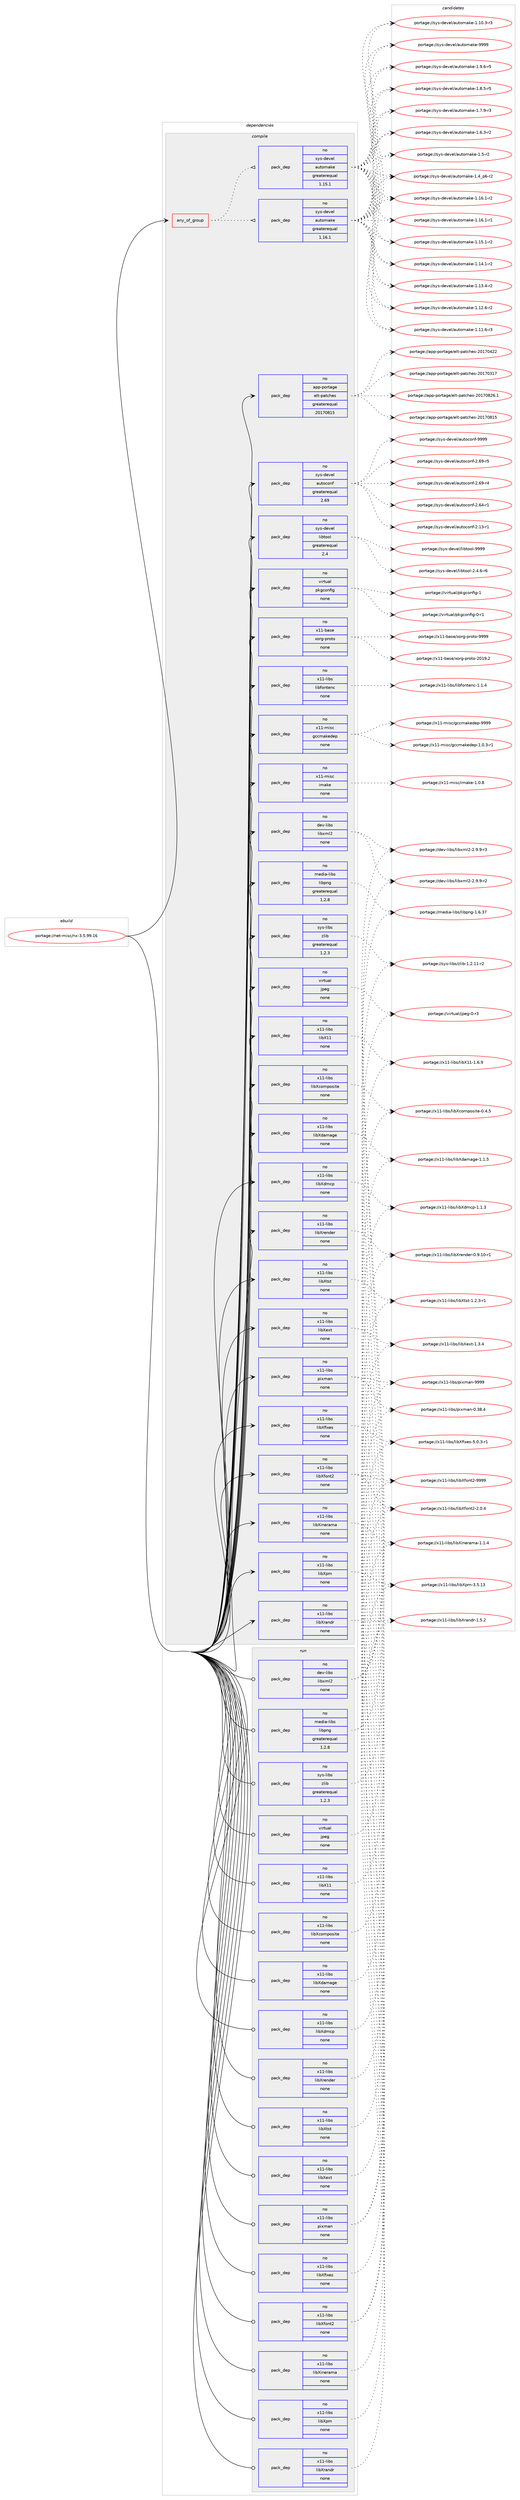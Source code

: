 digraph prolog {

# *************
# Graph options
# *************

newrank=true;
concentrate=true;
compound=true;
graph [rankdir=LR,fontname=Helvetica,fontsize=10,ranksep=1.5];#, ranksep=2.5, nodesep=0.2];
edge  [arrowhead=vee];
node  [fontname=Helvetica,fontsize=10];

# **********
# The ebuild
# **********

subgraph cluster_leftcol {
color=gray;
rank=same;
label=<<i>ebuild</i>>;
id [label="portage://net-misc/nx-3.5.99.16", color=red, width=4, href="../net-misc/nx-3.5.99.16.svg"];
}

# ****************
# The dependencies
# ****************

subgraph cluster_midcol {
color=gray;
label=<<i>dependencies</i>>;
subgraph cluster_compile {
fillcolor="#eeeeee";
style=filled;
label=<<i>compile</i>>;
subgraph any1080 {
dependency52883 [label=<<TABLE BORDER="0" CELLBORDER="1" CELLSPACING="0" CELLPADDING="4"><TR><TD CELLPADDING="10">any_of_group</TD></TR></TABLE>>, shape=none, color=red];subgraph pack41796 {
dependency52884 [label=<<TABLE BORDER="0" CELLBORDER="1" CELLSPACING="0" CELLPADDING="4" WIDTH="220"><TR><TD ROWSPAN="6" CELLPADDING="30">pack_dep</TD></TR><TR><TD WIDTH="110">no</TD></TR><TR><TD>sys-devel</TD></TR><TR><TD>automake</TD></TR><TR><TD>greaterequal</TD></TR><TR><TD>1.16.1</TD></TR></TABLE>>, shape=none, color=blue];
}
dependency52883:e -> dependency52884:w [weight=20,style="dotted",arrowhead="oinv"];
subgraph pack41797 {
dependency52885 [label=<<TABLE BORDER="0" CELLBORDER="1" CELLSPACING="0" CELLPADDING="4" WIDTH="220"><TR><TD ROWSPAN="6" CELLPADDING="30">pack_dep</TD></TR><TR><TD WIDTH="110">no</TD></TR><TR><TD>sys-devel</TD></TR><TR><TD>automake</TD></TR><TR><TD>greaterequal</TD></TR><TR><TD>1.15.1</TD></TR></TABLE>>, shape=none, color=blue];
}
dependency52883:e -> dependency52885:w [weight=20,style="dotted",arrowhead="oinv"];
}
id:e -> dependency52883:w [weight=20,style="solid",arrowhead="vee"];
subgraph pack41798 {
dependency52886 [label=<<TABLE BORDER="0" CELLBORDER="1" CELLSPACING="0" CELLPADDING="4" WIDTH="220"><TR><TD ROWSPAN="6" CELLPADDING="30">pack_dep</TD></TR><TR><TD WIDTH="110">no</TD></TR><TR><TD>app-portage</TD></TR><TR><TD>elt-patches</TD></TR><TR><TD>greaterequal</TD></TR><TR><TD>20170815</TD></TR></TABLE>>, shape=none, color=blue];
}
id:e -> dependency52886:w [weight=20,style="solid",arrowhead="vee"];
subgraph pack41799 {
dependency52887 [label=<<TABLE BORDER="0" CELLBORDER="1" CELLSPACING="0" CELLPADDING="4" WIDTH="220"><TR><TD ROWSPAN="6" CELLPADDING="30">pack_dep</TD></TR><TR><TD WIDTH="110">no</TD></TR><TR><TD>dev-libs</TD></TR><TR><TD>libxml2</TD></TR><TR><TD>none</TD></TR><TR><TD></TD></TR></TABLE>>, shape=none, color=blue];
}
id:e -> dependency52887:w [weight=20,style="solid",arrowhead="vee"];
subgraph pack41800 {
dependency52888 [label=<<TABLE BORDER="0" CELLBORDER="1" CELLSPACING="0" CELLPADDING="4" WIDTH="220"><TR><TD ROWSPAN="6" CELLPADDING="30">pack_dep</TD></TR><TR><TD WIDTH="110">no</TD></TR><TR><TD>media-libs</TD></TR><TR><TD>libpng</TD></TR><TR><TD>greaterequal</TD></TR><TR><TD>1.2.8</TD></TR></TABLE>>, shape=none, color=blue];
}
id:e -> dependency52888:w [weight=20,style="solid",arrowhead="vee"];
subgraph pack41801 {
dependency52889 [label=<<TABLE BORDER="0" CELLBORDER="1" CELLSPACING="0" CELLPADDING="4" WIDTH="220"><TR><TD ROWSPAN="6" CELLPADDING="30">pack_dep</TD></TR><TR><TD WIDTH="110">no</TD></TR><TR><TD>sys-devel</TD></TR><TR><TD>autoconf</TD></TR><TR><TD>greaterequal</TD></TR><TR><TD>2.69</TD></TR></TABLE>>, shape=none, color=blue];
}
id:e -> dependency52889:w [weight=20,style="solid",arrowhead="vee"];
subgraph pack41802 {
dependency52890 [label=<<TABLE BORDER="0" CELLBORDER="1" CELLSPACING="0" CELLPADDING="4" WIDTH="220"><TR><TD ROWSPAN="6" CELLPADDING="30">pack_dep</TD></TR><TR><TD WIDTH="110">no</TD></TR><TR><TD>sys-devel</TD></TR><TR><TD>libtool</TD></TR><TR><TD>greaterequal</TD></TR><TR><TD>2.4</TD></TR></TABLE>>, shape=none, color=blue];
}
id:e -> dependency52890:w [weight=20,style="solid",arrowhead="vee"];
subgraph pack41803 {
dependency52891 [label=<<TABLE BORDER="0" CELLBORDER="1" CELLSPACING="0" CELLPADDING="4" WIDTH="220"><TR><TD ROWSPAN="6" CELLPADDING="30">pack_dep</TD></TR><TR><TD WIDTH="110">no</TD></TR><TR><TD>sys-libs</TD></TR><TR><TD>zlib</TD></TR><TR><TD>greaterequal</TD></TR><TR><TD>1.2.3</TD></TR></TABLE>>, shape=none, color=blue];
}
id:e -> dependency52891:w [weight=20,style="solid",arrowhead="vee"];
subgraph pack41804 {
dependency52892 [label=<<TABLE BORDER="0" CELLBORDER="1" CELLSPACING="0" CELLPADDING="4" WIDTH="220"><TR><TD ROWSPAN="6" CELLPADDING="30">pack_dep</TD></TR><TR><TD WIDTH="110">no</TD></TR><TR><TD>virtual</TD></TR><TR><TD>jpeg</TD></TR><TR><TD>none</TD></TR><TR><TD></TD></TR></TABLE>>, shape=none, color=blue];
}
id:e -> dependency52892:w [weight=20,style="solid",arrowhead="vee"];
subgraph pack41805 {
dependency52893 [label=<<TABLE BORDER="0" CELLBORDER="1" CELLSPACING="0" CELLPADDING="4" WIDTH="220"><TR><TD ROWSPAN="6" CELLPADDING="30">pack_dep</TD></TR><TR><TD WIDTH="110">no</TD></TR><TR><TD>virtual</TD></TR><TR><TD>pkgconfig</TD></TR><TR><TD>none</TD></TR><TR><TD></TD></TR></TABLE>>, shape=none, color=blue];
}
id:e -> dependency52893:w [weight=20,style="solid",arrowhead="vee"];
subgraph pack41806 {
dependency52894 [label=<<TABLE BORDER="0" CELLBORDER="1" CELLSPACING="0" CELLPADDING="4" WIDTH="220"><TR><TD ROWSPAN="6" CELLPADDING="30">pack_dep</TD></TR><TR><TD WIDTH="110">no</TD></TR><TR><TD>x11-base</TD></TR><TR><TD>xorg-proto</TD></TR><TR><TD>none</TD></TR><TR><TD></TD></TR></TABLE>>, shape=none, color=blue];
}
id:e -> dependency52894:w [weight=20,style="solid",arrowhead="vee"];
subgraph pack41807 {
dependency52895 [label=<<TABLE BORDER="0" CELLBORDER="1" CELLSPACING="0" CELLPADDING="4" WIDTH="220"><TR><TD ROWSPAN="6" CELLPADDING="30">pack_dep</TD></TR><TR><TD WIDTH="110">no</TD></TR><TR><TD>x11-libs</TD></TR><TR><TD>libX11</TD></TR><TR><TD>none</TD></TR><TR><TD></TD></TR></TABLE>>, shape=none, color=blue];
}
id:e -> dependency52895:w [weight=20,style="solid",arrowhead="vee"];
subgraph pack41808 {
dependency52896 [label=<<TABLE BORDER="0" CELLBORDER="1" CELLSPACING="0" CELLPADDING="4" WIDTH="220"><TR><TD ROWSPAN="6" CELLPADDING="30">pack_dep</TD></TR><TR><TD WIDTH="110">no</TD></TR><TR><TD>x11-libs</TD></TR><TR><TD>libXcomposite</TD></TR><TR><TD>none</TD></TR><TR><TD></TD></TR></TABLE>>, shape=none, color=blue];
}
id:e -> dependency52896:w [weight=20,style="solid",arrowhead="vee"];
subgraph pack41809 {
dependency52897 [label=<<TABLE BORDER="0" CELLBORDER="1" CELLSPACING="0" CELLPADDING="4" WIDTH="220"><TR><TD ROWSPAN="6" CELLPADDING="30">pack_dep</TD></TR><TR><TD WIDTH="110">no</TD></TR><TR><TD>x11-libs</TD></TR><TR><TD>libXdamage</TD></TR><TR><TD>none</TD></TR><TR><TD></TD></TR></TABLE>>, shape=none, color=blue];
}
id:e -> dependency52897:w [weight=20,style="solid",arrowhead="vee"];
subgraph pack41810 {
dependency52898 [label=<<TABLE BORDER="0" CELLBORDER="1" CELLSPACING="0" CELLPADDING="4" WIDTH="220"><TR><TD ROWSPAN="6" CELLPADDING="30">pack_dep</TD></TR><TR><TD WIDTH="110">no</TD></TR><TR><TD>x11-libs</TD></TR><TR><TD>libXdmcp</TD></TR><TR><TD>none</TD></TR><TR><TD></TD></TR></TABLE>>, shape=none, color=blue];
}
id:e -> dependency52898:w [weight=20,style="solid",arrowhead="vee"];
subgraph pack41811 {
dependency52899 [label=<<TABLE BORDER="0" CELLBORDER="1" CELLSPACING="0" CELLPADDING="4" WIDTH="220"><TR><TD ROWSPAN="6" CELLPADDING="30">pack_dep</TD></TR><TR><TD WIDTH="110">no</TD></TR><TR><TD>x11-libs</TD></TR><TR><TD>libXext</TD></TR><TR><TD>none</TD></TR><TR><TD></TD></TR></TABLE>>, shape=none, color=blue];
}
id:e -> dependency52899:w [weight=20,style="solid",arrowhead="vee"];
subgraph pack41812 {
dependency52900 [label=<<TABLE BORDER="0" CELLBORDER="1" CELLSPACING="0" CELLPADDING="4" WIDTH="220"><TR><TD ROWSPAN="6" CELLPADDING="30">pack_dep</TD></TR><TR><TD WIDTH="110">no</TD></TR><TR><TD>x11-libs</TD></TR><TR><TD>libXfixes</TD></TR><TR><TD>none</TD></TR><TR><TD></TD></TR></TABLE>>, shape=none, color=blue];
}
id:e -> dependency52900:w [weight=20,style="solid",arrowhead="vee"];
subgraph pack41813 {
dependency52901 [label=<<TABLE BORDER="0" CELLBORDER="1" CELLSPACING="0" CELLPADDING="4" WIDTH="220"><TR><TD ROWSPAN="6" CELLPADDING="30">pack_dep</TD></TR><TR><TD WIDTH="110">no</TD></TR><TR><TD>x11-libs</TD></TR><TR><TD>libXfont2</TD></TR><TR><TD>none</TD></TR><TR><TD></TD></TR></TABLE>>, shape=none, color=blue];
}
id:e -> dependency52901:w [weight=20,style="solid",arrowhead="vee"];
subgraph pack41814 {
dependency52902 [label=<<TABLE BORDER="0" CELLBORDER="1" CELLSPACING="0" CELLPADDING="4" WIDTH="220"><TR><TD ROWSPAN="6" CELLPADDING="30">pack_dep</TD></TR><TR><TD WIDTH="110">no</TD></TR><TR><TD>x11-libs</TD></TR><TR><TD>libXinerama</TD></TR><TR><TD>none</TD></TR><TR><TD></TD></TR></TABLE>>, shape=none, color=blue];
}
id:e -> dependency52902:w [weight=20,style="solid",arrowhead="vee"];
subgraph pack41815 {
dependency52903 [label=<<TABLE BORDER="0" CELLBORDER="1" CELLSPACING="0" CELLPADDING="4" WIDTH="220"><TR><TD ROWSPAN="6" CELLPADDING="30">pack_dep</TD></TR><TR><TD WIDTH="110">no</TD></TR><TR><TD>x11-libs</TD></TR><TR><TD>libXpm</TD></TR><TR><TD>none</TD></TR><TR><TD></TD></TR></TABLE>>, shape=none, color=blue];
}
id:e -> dependency52903:w [weight=20,style="solid",arrowhead="vee"];
subgraph pack41816 {
dependency52904 [label=<<TABLE BORDER="0" CELLBORDER="1" CELLSPACING="0" CELLPADDING="4" WIDTH="220"><TR><TD ROWSPAN="6" CELLPADDING="30">pack_dep</TD></TR><TR><TD WIDTH="110">no</TD></TR><TR><TD>x11-libs</TD></TR><TR><TD>libXrandr</TD></TR><TR><TD>none</TD></TR><TR><TD></TD></TR></TABLE>>, shape=none, color=blue];
}
id:e -> dependency52904:w [weight=20,style="solid",arrowhead="vee"];
subgraph pack41817 {
dependency52905 [label=<<TABLE BORDER="0" CELLBORDER="1" CELLSPACING="0" CELLPADDING="4" WIDTH="220"><TR><TD ROWSPAN="6" CELLPADDING="30">pack_dep</TD></TR><TR><TD WIDTH="110">no</TD></TR><TR><TD>x11-libs</TD></TR><TR><TD>libXrender</TD></TR><TR><TD>none</TD></TR><TR><TD></TD></TR></TABLE>>, shape=none, color=blue];
}
id:e -> dependency52905:w [weight=20,style="solid",arrowhead="vee"];
subgraph pack41818 {
dependency52906 [label=<<TABLE BORDER="0" CELLBORDER="1" CELLSPACING="0" CELLPADDING="4" WIDTH="220"><TR><TD ROWSPAN="6" CELLPADDING="30">pack_dep</TD></TR><TR><TD WIDTH="110">no</TD></TR><TR><TD>x11-libs</TD></TR><TR><TD>libXtst</TD></TR><TR><TD>none</TD></TR><TR><TD></TD></TR></TABLE>>, shape=none, color=blue];
}
id:e -> dependency52906:w [weight=20,style="solid",arrowhead="vee"];
subgraph pack41819 {
dependency52907 [label=<<TABLE BORDER="0" CELLBORDER="1" CELLSPACING="0" CELLPADDING="4" WIDTH="220"><TR><TD ROWSPAN="6" CELLPADDING="30">pack_dep</TD></TR><TR><TD WIDTH="110">no</TD></TR><TR><TD>x11-libs</TD></TR><TR><TD>libfontenc</TD></TR><TR><TD>none</TD></TR><TR><TD></TD></TR></TABLE>>, shape=none, color=blue];
}
id:e -> dependency52907:w [weight=20,style="solid",arrowhead="vee"];
subgraph pack41820 {
dependency52908 [label=<<TABLE BORDER="0" CELLBORDER="1" CELLSPACING="0" CELLPADDING="4" WIDTH="220"><TR><TD ROWSPAN="6" CELLPADDING="30">pack_dep</TD></TR><TR><TD WIDTH="110">no</TD></TR><TR><TD>x11-libs</TD></TR><TR><TD>pixman</TD></TR><TR><TD>none</TD></TR><TR><TD></TD></TR></TABLE>>, shape=none, color=blue];
}
id:e -> dependency52908:w [weight=20,style="solid",arrowhead="vee"];
subgraph pack41821 {
dependency52909 [label=<<TABLE BORDER="0" CELLBORDER="1" CELLSPACING="0" CELLPADDING="4" WIDTH="220"><TR><TD ROWSPAN="6" CELLPADDING="30">pack_dep</TD></TR><TR><TD WIDTH="110">no</TD></TR><TR><TD>x11-misc</TD></TR><TR><TD>gccmakedep</TD></TR><TR><TD>none</TD></TR><TR><TD></TD></TR></TABLE>>, shape=none, color=blue];
}
id:e -> dependency52909:w [weight=20,style="solid",arrowhead="vee"];
subgraph pack41822 {
dependency52910 [label=<<TABLE BORDER="0" CELLBORDER="1" CELLSPACING="0" CELLPADDING="4" WIDTH="220"><TR><TD ROWSPAN="6" CELLPADDING="30">pack_dep</TD></TR><TR><TD WIDTH="110">no</TD></TR><TR><TD>x11-misc</TD></TR><TR><TD>imake</TD></TR><TR><TD>none</TD></TR><TR><TD></TD></TR></TABLE>>, shape=none, color=blue];
}
id:e -> dependency52910:w [weight=20,style="solid",arrowhead="vee"];
}
subgraph cluster_compileandrun {
fillcolor="#eeeeee";
style=filled;
label=<<i>compile and run</i>>;
}
subgraph cluster_run {
fillcolor="#eeeeee";
style=filled;
label=<<i>run</i>>;
subgraph pack41823 {
dependency52911 [label=<<TABLE BORDER="0" CELLBORDER="1" CELLSPACING="0" CELLPADDING="4" WIDTH="220"><TR><TD ROWSPAN="6" CELLPADDING="30">pack_dep</TD></TR><TR><TD WIDTH="110">no</TD></TR><TR><TD>dev-libs</TD></TR><TR><TD>libxml2</TD></TR><TR><TD>none</TD></TR><TR><TD></TD></TR></TABLE>>, shape=none, color=blue];
}
id:e -> dependency52911:w [weight=20,style="solid",arrowhead="odot"];
subgraph pack41824 {
dependency52912 [label=<<TABLE BORDER="0" CELLBORDER="1" CELLSPACING="0" CELLPADDING="4" WIDTH="220"><TR><TD ROWSPAN="6" CELLPADDING="30">pack_dep</TD></TR><TR><TD WIDTH="110">no</TD></TR><TR><TD>media-libs</TD></TR><TR><TD>libpng</TD></TR><TR><TD>greaterequal</TD></TR><TR><TD>1.2.8</TD></TR></TABLE>>, shape=none, color=blue];
}
id:e -> dependency52912:w [weight=20,style="solid",arrowhead="odot"];
subgraph pack41825 {
dependency52913 [label=<<TABLE BORDER="0" CELLBORDER="1" CELLSPACING="0" CELLPADDING="4" WIDTH="220"><TR><TD ROWSPAN="6" CELLPADDING="30">pack_dep</TD></TR><TR><TD WIDTH="110">no</TD></TR><TR><TD>sys-libs</TD></TR><TR><TD>zlib</TD></TR><TR><TD>greaterequal</TD></TR><TR><TD>1.2.3</TD></TR></TABLE>>, shape=none, color=blue];
}
id:e -> dependency52913:w [weight=20,style="solid",arrowhead="odot"];
subgraph pack41826 {
dependency52914 [label=<<TABLE BORDER="0" CELLBORDER="1" CELLSPACING="0" CELLPADDING="4" WIDTH="220"><TR><TD ROWSPAN="6" CELLPADDING="30">pack_dep</TD></TR><TR><TD WIDTH="110">no</TD></TR><TR><TD>virtual</TD></TR><TR><TD>jpeg</TD></TR><TR><TD>none</TD></TR><TR><TD></TD></TR></TABLE>>, shape=none, color=blue];
}
id:e -> dependency52914:w [weight=20,style="solid",arrowhead="odot"];
subgraph pack41827 {
dependency52915 [label=<<TABLE BORDER="0" CELLBORDER="1" CELLSPACING="0" CELLPADDING="4" WIDTH="220"><TR><TD ROWSPAN="6" CELLPADDING="30">pack_dep</TD></TR><TR><TD WIDTH="110">no</TD></TR><TR><TD>x11-libs</TD></TR><TR><TD>libX11</TD></TR><TR><TD>none</TD></TR><TR><TD></TD></TR></TABLE>>, shape=none, color=blue];
}
id:e -> dependency52915:w [weight=20,style="solid",arrowhead="odot"];
subgraph pack41828 {
dependency52916 [label=<<TABLE BORDER="0" CELLBORDER="1" CELLSPACING="0" CELLPADDING="4" WIDTH="220"><TR><TD ROWSPAN="6" CELLPADDING="30">pack_dep</TD></TR><TR><TD WIDTH="110">no</TD></TR><TR><TD>x11-libs</TD></TR><TR><TD>libXcomposite</TD></TR><TR><TD>none</TD></TR><TR><TD></TD></TR></TABLE>>, shape=none, color=blue];
}
id:e -> dependency52916:w [weight=20,style="solid",arrowhead="odot"];
subgraph pack41829 {
dependency52917 [label=<<TABLE BORDER="0" CELLBORDER="1" CELLSPACING="0" CELLPADDING="4" WIDTH="220"><TR><TD ROWSPAN="6" CELLPADDING="30">pack_dep</TD></TR><TR><TD WIDTH="110">no</TD></TR><TR><TD>x11-libs</TD></TR><TR><TD>libXdamage</TD></TR><TR><TD>none</TD></TR><TR><TD></TD></TR></TABLE>>, shape=none, color=blue];
}
id:e -> dependency52917:w [weight=20,style="solid",arrowhead="odot"];
subgraph pack41830 {
dependency52918 [label=<<TABLE BORDER="0" CELLBORDER="1" CELLSPACING="0" CELLPADDING="4" WIDTH="220"><TR><TD ROWSPAN="6" CELLPADDING="30">pack_dep</TD></TR><TR><TD WIDTH="110">no</TD></TR><TR><TD>x11-libs</TD></TR><TR><TD>libXdmcp</TD></TR><TR><TD>none</TD></TR><TR><TD></TD></TR></TABLE>>, shape=none, color=blue];
}
id:e -> dependency52918:w [weight=20,style="solid",arrowhead="odot"];
subgraph pack41831 {
dependency52919 [label=<<TABLE BORDER="0" CELLBORDER="1" CELLSPACING="0" CELLPADDING="4" WIDTH="220"><TR><TD ROWSPAN="6" CELLPADDING="30">pack_dep</TD></TR><TR><TD WIDTH="110">no</TD></TR><TR><TD>x11-libs</TD></TR><TR><TD>libXext</TD></TR><TR><TD>none</TD></TR><TR><TD></TD></TR></TABLE>>, shape=none, color=blue];
}
id:e -> dependency52919:w [weight=20,style="solid",arrowhead="odot"];
subgraph pack41832 {
dependency52920 [label=<<TABLE BORDER="0" CELLBORDER="1" CELLSPACING="0" CELLPADDING="4" WIDTH="220"><TR><TD ROWSPAN="6" CELLPADDING="30">pack_dep</TD></TR><TR><TD WIDTH="110">no</TD></TR><TR><TD>x11-libs</TD></TR><TR><TD>libXfixes</TD></TR><TR><TD>none</TD></TR><TR><TD></TD></TR></TABLE>>, shape=none, color=blue];
}
id:e -> dependency52920:w [weight=20,style="solid",arrowhead="odot"];
subgraph pack41833 {
dependency52921 [label=<<TABLE BORDER="0" CELLBORDER="1" CELLSPACING="0" CELLPADDING="4" WIDTH="220"><TR><TD ROWSPAN="6" CELLPADDING="30">pack_dep</TD></TR><TR><TD WIDTH="110">no</TD></TR><TR><TD>x11-libs</TD></TR><TR><TD>libXfont2</TD></TR><TR><TD>none</TD></TR><TR><TD></TD></TR></TABLE>>, shape=none, color=blue];
}
id:e -> dependency52921:w [weight=20,style="solid",arrowhead="odot"];
subgraph pack41834 {
dependency52922 [label=<<TABLE BORDER="0" CELLBORDER="1" CELLSPACING="0" CELLPADDING="4" WIDTH="220"><TR><TD ROWSPAN="6" CELLPADDING="30">pack_dep</TD></TR><TR><TD WIDTH="110">no</TD></TR><TR><TD>x11-libs</TD></TR><TR><TD>libXinerama</TD></TR><TR><TD>none</TD></TR><TR><TD></TD></TR></TABLE>>, shape=none, color=blue];
}
id:e -> dependency52922:w [weight=20,style="solid",arrowhead="odot"];
subgraph pack41835 {
dependency52923 [label=<<TABLE BORDER="0" CELLBORDER="1" CELLSPACING="0" CELLPADDING="4" WIDTH="220"><TR><TD ROWSPAN="6" CELLPADDING="30">pack_dep</TD></TR><TR><TD WIDTH="110">no</TD></TR><TR><TD>x11-libs</TD></TR><TR><TD>libXpm</TD></TR><TR><TD>none</TD></TR><TR><TD></TD></TR></TABLE>>, shape=none, color=blue];
}
id:e -> dependency52923:w [weight=20,style="solid",arrowhead="odot"];
subgraph pack41836 {
dependency52924 [label=<<TABLE BORDER="0" CELLBORDER="1" CELLSPACING="0" CELLPADDING="4" WIDTH="220"><TR><TD ROWSPAN="6" CELLPADDING="30">pack_dep</TD></TR><TR><TD WIDTH="110">no</TD></TR><TR><TD>x11-libs</TD></TR><TR><TD>libXrandr</TD></TR><TR><TD>none</TD></TR><TR><TD></TD></TR></TABLE>>, shape=none, color=blue];
}
id:e -> dependency52924:w [weight=20,style="solid",arrowhead="odot"];
subgraph pack41837 {
dependency52925 [label=<<TABLE BORDER="0" CELLBORDER="1" CELLSPACING="0" CELLPADDING="4" WIDTH="220"><TR><TD ROWSPAN="6" CELLPADDING="30">pack_dep</TD></TR><TR><TD WIDTH="110">no</TD></TR><TR><TD>x11-libs</TD></TR><TR><TD>libXrender</TD></TR><TR><TD>none</TD></TR><TR><TD></TD></TR></TABLE>>, shape=none, color=blue];
}
id:e -> dependency52925:w [weight=20,style="solid",arrowhead="odot"];
subgraph pack41838 {
dependency52926 [label=<<TABLE BORDER="0" CELLBORDER="1" CELLSPACING="0" CELLPADDING="4" WIDTH="220"><TR><TD ROWSPAN="6" CELLPADDING="30">pack_dep</TD></TR><TR><TD WIDTH="110">no</TD></TR><TR><TD>x11-libs</TD></TR><TR><TD>libXtst</TD></TR><TR><TD>none</TD></TR><TR><TD></TD></TR></TABLE>>, shape=none, color=blue];
}
id:e -> dependency52926:w [weight=20,style="solid",arrowhead="odot"];
subgraph pack41839 {
dependency52927 [label=<<TABLE BORDER="0" CELLBORDER="1" CELLSPACING="0" CELLPADDING="4" WIDTH="220"><TR><TD ROWSPAN="6" CELLPADDING="30">pack_dep</TD></TR><TR><TD WIDTH="110">no</TD></TR><TR><TD>x11-libs</TD></TR><TR><TD>pixman</TD></TR><TR><TD>none</TD></TR><TR><TD></TD></TR></TABLE>>, shape=none, color=blue];
}
id:e -> dependency52927:w [weight=20,style="solid",arrowhead="odot"];
}
}

# **************
# The candidates
# **************

subgraph cluster_choices {
rank=same;
color=gray;
label=<<i>candidates</i>>;

subgraph choice41796 {
color=black;
nodesep=1;
choice115121115451001011181011084797117116111109971071014557575757 [label="portage://sys-devel/automake-9999", color=red, width=4,href="../sys-devel/automake-9999.svg"];
choice115121115451001011181011084797117116111109971071014549465746544511453 [label="portage://sys-devel/automake-1.9.6-r5", color=red, width=4,href="../sys-devel/automake-1.9.6-r5.svg"];
choice115121115451001011181011084797117116111109971071014549465646534511453 [label="portage://sys-devel/automake-1.8.5-r5", color=red, width=4,href="../sys-devel/automake-1.8.5-r5.svg"];
choice115121115451001011181011084797117116111109971071014549465546574511451 [label="portage://sys-devel/automake-1.7.9-r3", color=red, width=4,href="../sys-devel/automake-1.7.9-r3.svg"];
choice115121115451001011181011084797117116111109971071014549465446514511450 [label="portage://sys-devel/automake-1.6.3-r2", color=red, width=4,href="../sys-devel/automake-1.6.3-r2.svg"];
choice11512111545100101118101108479711711611110997107101454946534511450 [label="portage://sys-devel/automake-1.5-r2", color=red, width=4,href="../sys-devel/automake-1.5-r2.svg"];
choice115121115451001011181011084797117116111109971071014549465295112544511450 [label="portage://sys-devel/automake-1.4_p6-r2", color=red, width=4,href="../sys-devel/automake-1.4_p6-r2.svg"];
choice11512111545100101118101108479711711611110997107101454946495446494511450 [label="portage://sys-devel/automake-1.16.1-r2", color=red, width=4,href="../sys-devel/automake-1.16.1-r2.svg"];
choice11512111545100101118101108479711711611110997107101454946495446494511449 [label="portage://sys-devel/automake-1.16.1-r1", color=red, width=4,href="../sys-devel/automake-1.16.1-r1.svg"];
choice11512111545100101118101108479711711611110997107101454946495346494511450 [label="portage://sys-devel/automake-1.15.1-r2", color=red, width=4,href="../sys-devel/automake-1.15.1-r2.svg"];
choice11512111545100101118101108479711711611110997107101454946495246494511450 [label="portage://sys-devel/automake-1.14.1-r2", color=red, width=4,href="../sys-devel/automake-1.14.1-r2.svg"];
choice11512111545100101118101108479711711611110997107101454946495146524511450 [label="portage://sys-devel/automake-1.13.4-r2", color=red, width=4,href="../sys-devel/automake-1.13.4-r2.svg"];
choice11512111545100101118101108479711711611110997107101454946495046544511450 [label="portage://sys-devel/automake-1.12.6-r2", color=red, width=4,href="../sys-devel/automake-1.12.6-r2.svg"];
choice11512111545100101118101108479711711611110997107101454946494946544511451 [label="portage://sys-devel/automake-1.11.6-r3", color=red, width=4,href="../sys-devel/automake-1.11.6-r3.svg"];
choice11512111545100101118101108479711711611110997107101454946494846514511451 [label="portage://sys-devel/automake-1.10.3-r3", color=red, width=4,href="../sys-devel/automake-1.10.3-r3.svg"];
dependency52884:e -> choice115121115451001011181011084797117116111109971071014557575757:w [style=dotted,weight="100"];
dependency52884:e -> choice115121115451001011181011084797117116111109971071014549465746544511453:w [style=dotted,weight="100"];
dependency52884:e -> choice115121115451001011181011084797117116111109971071014549465646534511453:w [style=dotted,weight="100"];
dependency52884:e -> choice115121115451001011181011084797117116111109971071014549465546574511451:w [style=dotted,weight="100"];
dependency52884:e -> choice115121115451001011181011084797117116111109971071014549465446514511450:w [style=dotted,weight="100"];
dependency52884:e -> choice11512111545100101118101108479711711611110997107101454946534511450:w [style=dotted,weight="100"];
dependency52884:e -> choice115121115451001011181011084797117116111109971071014549465295112544511450:w [style=dotted,weight="100"];
dependency52884:e -> choice11512111545100101118101108479711711611110997107101454946495446494511450:w [style=dotted,weight="100"];
dependency52884:e -> choice11512111545100101118101108479711711611110997107101454946495446494511449:w [style=dotted,weight="100"];
dependency52884:e -> choice11512111545100101118101108479711711611110997107101454946495346494511450:w [style=dotted,weight="100"];
dependency52884:e -> choice11512111545100101118101108479711711611110997107101454946495246494511450:w [style=dotted,weight="100"];
dependency52884:e -> choice11512111545100101118101108479711711611110997107101454946495146524511450:w [style=dotted,weight="100"];
dependency52884:e -> choice11512111545100101118101108479711711611110997107101454946495046544511450:w [style=dotted,weight="100"];
dependency52884:e -> choice11512111545100101118101108479711711611110997107101454946494946544511451:w [style=dotted,weight="100"];
dependency52884:e -> choice11512111545100101118101108479711711611110997107101454946494846514511451:w [style=dotted,weight="100"];
}
subgraph choice41797 {
color=black;
nodesep=1;
choice115121115451001011181011084797117116111109971071014557575757 [label="portage://sys-devel/automake-9999", color=red, width=4,href="../sys-devel/automake-9999.svg"];
choice115121115451001011181011084797117116111109971071014549465746544511453 [label="portage://sys-devel/automake-1.9.6-r5", color=red, width=4,href="../sys-devel/automake-1.9.6-r5.svg"];
choice115121115451001011181011084797117116111109971071014549465646534511453 [label="portage://sys-devel/automake-1.8.5-r5", color=red, width=4,href="../sys-devel/automake-1.8.5-r5.svg"];
choice115121115451001011181011084797117116111109971071014549465546574511451 [label="portage://sys-devel/automake-1.7.9-r3", color=red, width=4,href="../sys-devel/automake-1.7.9-r3.svg"];
choice115121115451001011181011084797117116111109971071014549465446514511450 [label="portage://sys-devel/automake-1.6.3-r2", color=red, width=4,href="../sys-devel/automake-1.6.3-r2.svg"];
choice11512111545100101118101108479711711611110997107101454946534511450 [label="portage://sys-devel/automake-1.5-r2", color=red, width=4,href="../sys-devel/automake-1.5-r2.svg"];
choice115121115451001011181011084797117116111109971071014549465295112544511450 [label="portage://sys-devel/automake-1.4_p6-r2", color=red, width=4,href="../sys-devel/automake-1.4_p6-r2.svg"];
choice11512111545100101118101108479711711611110997107101454946495446494511450 [label="portage://sys-devel/automake-1.16.1-r2", color=red, width=4,href="../sys-devel/automake-1.16.1-r2.svg"];
choice11512111545100101118101108479711711611110997107101454946495446494511449 [label="portage://sys-devel/automake-1.16.1-r1", color=red, width=4,href="../sys-devel/automake-1.16.1-r1.svg"];
choice11512111545100101118101108479711711611110997107101454946495346494511450 [label="portage://sys-devel/automake-1.15.1-r2", color=red, width=4,href="../sys-devel/automake-1.15.1-r2.svg"];
choice11512111545100101118101108479711711611110997107101454946495246494511450 [label="portage://sys-devel/automake-1.14.1-r2", color=red, width=4,href="../sys-devel/automake-1.14.1-r2.svg"];
choice11512111545100101118101108479711711611110997107101454946495146524511450 [label="portage://sys-devel/automake-1.13.4-r2", color=red, width=4,href="../sys-devel/automake-1.13.4-r2.svg"];
choice11512111545100101118101108479711711611110997107101454946495046544511450 [label="portage://sys-devel/automake-1.12.6-r2", color=red, width=4,href="../sys-devel/automake-1.12.6-r2.svg"];
choice11512111545100101118101108479711711611110997107101454946494946544511451 [label="portage://sys-devel/automake-1.11.6-r3", color=red, width=4,href="../sys-devel/automake-1.11.6-r3.svg"];
choice11512111545100101118101108479711711611110997107101454946494846514511451 [label="portage://sys-devel/automake-1.10.3-r3", color=red, width=4,href="../sys-devel/automake-1.10.3-r3.svg"];
dependency52885:e -> choice115121115451001011181011084797117116111109971071014557575757:w [style=dotted,weight="100"];
dependency52885:e -> choice115121115451001011181011084797117116111109971071014549465746544511453:w [style=dotted,weight="100"];
dependency52885:e -> choice115121115451001011181011084797117116111109971071014549465646534511453:w [style=dotted,weight="100"];
dependency52885:e -> choice115121115451001011181011084797117116111109971071014549465546574511451:w [style=dotted,weight="100"];
dependency52885:e -> choice115121115451001011181011084797117116111109971071014549465446514511450:w [style=dotted,weight="100"];
dependency52885:e -> choice11512111545100101118101108479711711611110997107101454946534511450:w [style=dotted,weight="100"];
dependency52885:e -> choice115121115451001011181011084797117116111109971071014549465295112544511450:w [style=dotted,weight="100"];
dependency52885:e -> choice11512111545100101118101108479711711611110997107101454946495446494511450:w [style=dotted,weight="100"];
dependency52885:e -> choice11512111545100101118101108479711711611110997107101454946495446494511449:w [style=dotted,weight="100"];
dependency52885:e -> choice11512111545100101118101108479711711611110997107101454946495346494511450:w [style=dotted,weight="100"];
dependency52885:e -> choice11512111545100101118101108479711711611110997107101454946495246494511450:w [style=dotted,weight="100"];
dependency52885:e -> choice11512111545100101118101108479711711611110997107101454946495146524511450:w [style=dotted,weight="100"];
dependency52885:e -> choice11512111545100101118101108479711711611110997107101454946495046544511450:w [style=dotted,weight="100"];
dependency52885:e -> choice11512111545100101118101108479711711611110997107101454946494946544511451:w [style=dotted,weight="100"];
dependency52885:e -> choice11512111545100101118101108479711711611110997107101454946494846514511451:w [style=dotted,weight="100"];
}
subgraph choice41798 {
color=black;
nodesep=1;
choice971121124511211111411697103101471011081164511297116991041011154550484955485650544649 [label="portage://app-portage/elt-patches-20170826.1", color=red, width=4,href="../app-portage/elt-patches-20170826.1.svg"];
choice97112112451121111141169710310147101108116451129711699104101115455048495548564953 [label="portage://app-portage/elt-patches-20170815", color=red, width=4,href="../app-portage/elt-patches-20170815.svg"];
choice97112112451121111141169710310147101108116451129711699104101115455048495548525050 [label="portage://app-portage/elt-patches-20170422", color=red, width=4,href="../app-portage/elt-patches-20170422.svg"];
choice97112112451121111141169710310147101108116451129711699104101115455048495548514955 [label="portage://app-portage/elt-patches-20170317", color=red, width=4,href="../app-portage/elt-patches-20170317.svg"];
dependency52886:e -> choice971121124511211111411697103101471011081164511297116991041011154550484955485650544649:w [style=dotted,weight="100"];
dependency52886:e -> choice97112112451121111141169710310147101108116451129711699104101115455048495548564953:w [style=dotted,weight="100"];
dependency52886:e -> choice97112112451121111141169710310147101108116451129711699104101115455048495548525050:w [style=dotted,weight="100"];
dependency52886:e -> choice97112112451121111141169710310147101108116451129711699104101115455048495548514955:w [style=dotted,weight="100"];
}
subgraph choice41799 {
color=black;
nodesep=1;
choice10010111845108105981154710810598120109108504550465746574511451 [label="portage://dev-libs/libxml2-2.9.9-r3", color=red, width=4,href="../dev-libs/libxml2-2.9.9-r3.svg"];
choice10010111845108105981154710810598120109108504550465746574511450 [label="portage://dev-libs/libxml2-2.9.9-r2", color=red, width=4,href="../dev-libs/libxml2-2.9.9-r2.svg"];
dependency52887:e -> choice10010111845108105981154710810598120109108504550465746574511451:w [style=dotted,weight="100"];
dependency52887:e -> choice10010111845108105981154710810598120109108504550465746574511450:w [style=dotted,weight="100"];
}
subgraph choice41800 {
color=black;
nodesep=1;
choice109101100105974510810598115471081059811211010345494654465155 [label="portage://media-libs/libpng-1.6.37", color=red, width=4,href="../media-libs/libpng-1.6.37.svg"];
dependency52888:e -> choice109101100105974510810598115471081059811211010345494654465155:w [style=dotted,weight="100"];
}
subgraph choice41801 {
color=black;
nodesep=1;
choice115121115451001011181011084797117116111991111101024557575757 [label="portage://sys-devel/autoconf-9999", color=red, width=4,href="../sys-devel/autoconf-9999.svg"];
choice1151211154510010111810110847971171161119911111010245504654574511453 [label="portage://sys-devel/autoconf-2.69-r5", color=red, width=4,href="../sys-devel/autoconf-2.69-r5.svg"];
choice1151211154510010111810110847971171161119911111010245504654574511452 [label="portage://sys-devel/autoconf-2.69-r4", color=red, width=4,href="../sys-devel/autoconf-2.69-r4.svg"];
choice1151211154510010111810110847971171161119911111010245504654524511449 [label="portage://sys-devel/autoconf-2.64-r1", color=red, width=4,href="../sys-devel/autoconf-2.64-r1.svg"];
choice1151211154510010111810110847971171161119911111010245504649514511449 [label="portage://sys-devel/autoconf-2.13-r1", color=red, width=4,href="../sys-devel/autoconf-2.13-r1.svg"];
dependency52889:e -> choice115121115451001011181011084797117116111991111101024557575757:w [style=dotted,weight="100"];
dependency52889:e -> choice1151211154510010111810110847971171161119911111010245504654574511453:w [style=dotted,weight="100"];
dependency52889:e -> choice1151211154510010111810110847971171161119911111010245504654574511452:w [style=dotted,weight="100"];
dependency52889:e -> choice1151211154510010111810110847971171161119911111010245504654524511449:w [style=dotted,weight="100"];
dependency52889:e -> choice1151211154510010111810110847971171161119911111010245504649514511449:w [style=dotted,weight="100"];
}
subgraph choice41802 {
color=black;
nodesep=1;
choice1151211154510010111810110847108105981161111111084557575757 [label="portage://sys-devel/libtool-9999", color=red, width=4,href="../sys-devel/libtool-9999.svg"];
choice1151211154510010111810110847108105981161111111084550465246544511454 [label="portage://sys-devel/libtool-2.4.6-r6", color=red, width=4,href="../sys-devel/libtool-2.4.6-r6.svg"];
dependency52890:e -> choice1151211154510010111810110847108105981161111111084557575757:w [style=dotted,weight="100"];
dependency52890:e -> choice1151211154510010111810110847108105981161111111084550465246544511454:w [style=dotted,weight="100"];
}
subgraph choice41803 {
color=black;
nodesep=1;
choice11512111545108105981154712210810598454946504649494511450 [label="portage://sys-libs/zlib-1.2.11-r2", color=red, width=4,href="../sys-libs/zlib-1.2.11-r2.svg"];
dependency52891:e -> choice11512111545108105981154712210810598454946504649494511450:w [style=dotted,weight="100"];
}
subgraph choice41804 {
color=black;
nodesep=1;
choice118105114116117971084710611210110345484511451 [label="portage://virtual/jpeg-0-r3", color=red, width=4,href="../virtual/jpeg-0-r3.svg"];
dependency52892:e -> choice118105114116117971084710611210110345484511451:w [style=dotted,weight="100"];
}
subgraph choice41805 {
color=black;
nodesep=1;
choice1181051141161179710847112107103991111101021051034549 [label="portage://virtual/pkgconfig-1", color=red, width=4,href="../virtual/pkgconfig-1.svg"];
choice11810511411611797108471121071039911111010210510345484511449 [label="portage://virtual/pkgconfig-0-r1", color=red, width=4,href="../virtual/pkgconfig-0-r1.svg"];
dependency52893:e -> choice1181051141161179710847112107103991111101021051034549:w [style=dotted,weight="100"];
dependency52893:e -> choice11810511411611797108471121071039911111010210510345484511449:w [style=dotted,weight="100"];
}
subgraph choice41806 {
color=black;
nodesep=1;
choice120494945989711510147120111114103451121141111161114557575757 [label="portage://x11-base/xorg-proto-9999", color=red, width=4,href="../x11-base/xorg-proto-9999.svg"];
choice1204949459897115101471201111141034511211411111611145504849574650 [label="portage://x11-base/xorg-proto-2019.2", color=red, width=4,href="../x11-base/xorg-proto-2019.2.svg"];
dependency52894:e -> choice120494945989711510147120111114103451121141111161114557575757:w [style=dotted,weight="100"];
dependency52894:e -> choice1204949459897115101471201111141034511211411111611145504849574650:w [style=dotted,weight="100"];
}
subgraph choice41807 {
color=black;
nodesep=1;
choice120494945108105981154710810598884949454946544657 [label="portage://x11-libs/libX11-1.6.9", color=red, width=4,href="../x11-libs/libX11-1.6.9.svg"];
dependency52895:e -> choice120494945108105981154710810598884949454946544657:w [style=dotted,weight="100"];
}
subgraph choice41808 {
color=black;
nodesep=1;
choice1204949451081059811547108105988899111109112111115105116101454846524653 [label="portage://x11-libs/libXcomposite-0.4.5", color=red, width=4,href="../x11-libs/libXcomposite-0.4.5.svg"];
dependency52896:e -> choice1204949451081059811547108105988899111109112111115105116101454846524653:w [style=dotted,weight="100"];
}
subgraph choice41809 {
color=black;
nodesep=1;
choice120494945108105981154710810598881009710997103101454946494653 [label="portage://x11-libs/libXdamage-1.1.5", color=red, width=4,href="../x11-libs/libXdamage-1.1.5.svg"];
dependency52897:e -> choice120494945108105981154710810598881009710997103101454946494653:w [style=dotted,weight="100"];
}
subgraph choice41810 {
color=black;
nodesep=1;
choice1204949451081059811547108105988810010999112454946494651 [label="portage://x11-libs/libXdmcp-1.1.3", color=red, width=4,href="../x11-libs/libXdmcp-1.1.3.svg"];
dependency52898:e -> choice1204949451081059811547108105988810010999112454946494651:w [style=dotted,weight="100"];
}
subgraph choice41811 {
color=black;
nodesep=1;
choice12049494510810598115471081059888101120116454946514652 [label="portage://x11-libs/libXext-1.3.4", color=red, width=4,href="../x11-libs/libXext-1.3.4.svg"];
dependency52899:e -> choice12049494510810598115471081059888101120116454946514652:w [style=dotted,weight="100"];
}
subgraph choice41812 {
color=black;
nodesep=1;
choice120494945108105981154710810598881021051201011154553464846514511449 [label="portage://x11-libs/libXfixes-5.0.3-r1", color=red, width=4,href="../x11-libs/libXfixes-5.0.3-r1.svg"];
dependency52900:e -> choice120494945108105981154710810598881021051201011154553464846514511449:w [style=dotted,weight="100"];
}
subgraph choice41813 {
color=black;
nodesep=1;
choice12049494510810598115471081059888102111110116504557575757 [label="portage://x11-libs/libXfont2-9999", color=red, width=4,href="../x11-libs/libXfont2-9999.svg"];
choice1204949451081059811547108105988810211111011650455046484652 [label="portage://x11-libs/libXfont2-2.0.4", color=red, width=4,href="../x11-libs/libXfont2-2.0.4.svg"];
dependency52901:e -> choice12049494510810598115471081059888102111110116504557575757:w [style=dotted,weight="100"];
dependency52901:e -> choice1204949451081059811547108105988810211111011650455046484652:w [style=dotted,weight="100"];
}
subgraph choice41814 {
color=black;
nodesep=1;
choice120494945108105981154710810598881051101011149710997454946494652 [label="portage://x11-libs/libXinerama-1.1.4", color=red, width=4,href="../x11-libs/libXinerama-1.1.4.svg"];
dependency52902:e -> choice120494945108105981154710810598881051101011149710997454946494652:w [style=dotted,weight="100"];
}
subgraph choice41815 {
color=black;
nodesep=1;
choice1204949451081059811547108105988811210945514653464951 [label="portage://x11-libs/libXpm-3.5.13", color=red, width=4,href="../x11-libs/libXpm-3.5.13.svg"];
dependency52903:e -> choice1204949451081059811547108105988811210945514653464951:w [style=dotted,weight="100"];
}
subgraph choice41816 {
color=black;
nodesep=1;
choice1204949451081059811547108105988811497110100114454946534650 [label="portage://x11-libs/libXrandr-1.5.2", color=red, width=4,href="../x11-libs/libXrandr-1.5.2.svg"];
dependency52904:e -> choice1204949451081059811547108105988811497110100114454946534650:w [style=dotted,weight="100"];
}
subgraph choice41817 {
color=black;
nodesep=1;
choice12049494510810598115471081059888114101110100101114454846574649484511449 [label="portage://x11-libs/libXrender-0.9.10-r1", color=red, width=4,href="../x11-libs/libXrender-0.9.10-r1.svg"];
dependency52905:e -> choice12049494510810598115471081059888114101110100101114454846574649484511449:w [style=dotted,weight="100"];
}
subgraph choice41818 {
color=black;
nodesep=1;
choice120494945108105981154710810598881161151164549465046514511449 [label="portage://x11-libs/libXtst-1.2.3-r1", color=red, width=4,href="../x11-libs/libXtst-1.2.3-r1.svg"];
dependency52906:e -> choice120494945108105981154710810598881161151164549465046514511449:w [style=dotted,weight="100"];
}
subgraph choice41819 {
color=black;
nodesep=1;
choice12049494510810598115471081059810211111011610111099454946494652 [label="portage://x11-libs/libfontenc-1.1.4", color=red, width=4,href="../x11-libs/libfontenc-1.1.4.svg"];
dependency52907:e -> choice12049494510810598115471081059810211111011610111099454946494652:w [style=dotted,weight="100"];
}
subgraph choice41820 {
color=black;
nodesep=1;
choice1204949451081059811547112105120109971104557575757 [label="portage://x11-libs/pixman-9999", color=red, width=4,href="../x11-libs/pixman-9999.svg"];
choice12049494510810598115471121051201099711045484651564652 [label="portage://x11-libs/pixman-0.38.4", color=red, width=4,href="../x11-libs/pixman-0.38.4.svg"];
dependency52908:e -> choice1204949451081059811547112105120109971104557575757:w [style=dotted,weight="100"];
dependency52908:e -> choice12049494510810598115471121051201099711045484651564652:w [style=dotted,weight="100"];
}
subgraph choice41821 {
color=black;
nodesep=1;
choice12049494510910511599471039999109971071011001011124557575757 [label="portage://x11-misc/gccmakedep-9999", color=red, width=4,href="../x11-misc/gccmakedep-9999.svg"];
choice12049494510910511599471039999109971071011001011124549464846514511449 [label="portage://x11-misc/gccmakedep-1.0.3-r1", color=red, width=4,href="../x11-misc/gccmakedep-1.0.3-r1.svg"];
dependency52909:e -> choice12049494510910511599471039999109971071011001011124557575757:w [style=dotted,weight="100"];
dependency52909:e -> choice12049494510910511599471039999109971071011001011124549464846514511449:w [style=dotted,weight="100"];
}
subgraph choice41822 {
color=black;
nodesep=1;
choice120494945109105115994710510997107101454946484656 [label="portage://x11-misc/imake-1.0.8", color=red, width=4,href="../x11-misc/imake-1.0.8.svg"];
dependency52910:e -> choice120494945109105115994710510997107101454946484656:w [style=dotted,weight="100"];
}
subgraph choice41823 {
color=black;
nodesep=1;
choice10010111845108105981154710810598120109108504550465746574511451 [label="portage://dev-libs/libxml2-2.9.9-r3", color=red, width=4,href="../dev-libs/libxml2-2.9.9-r3.svg"];
choice10010111845108105981154710810598120109108504550465746574511450 [label="portage://dev-libs/libxml2-2.9.9-r2", color=red, width=4,href="../dev-libs/libxml2-2.9.9-r2.svg"];
dependency52911:e -> choice10010111845108105981154710810598120109108504550465746574511451:w [style=dotted,weight="100"];
dependency52911:e -> choice10010111845108105981154710810598120109108504550465746574511450:w [style=dotted,weight="100"];
}
subgraph choice41824 {
color=black;
nodesep=1;
choice109101100105974510810598115471081059811211010345494654465155 [label="portage://media-libs/libpng-1.6.37", color=red, width=4,href="../media-libs/libpng-1.6.37.svg"];
dependency52912:e -> choice109101100105974510810598115471081059811211010345494654465155:w [style=dotted,weight="100"];
}
subgraph choice41825 {
color=black;
nodesep=1;
choice11512111545108105981154712210810598454946504649494511450 [label="portage://sys-libs/zlib-1.2.11-r2", color=red, width=4,href="../sys-libs/zlib-1.2.11-r2.svg"];
dependency52913:e -> choice11512111545108105981154712210810598454946504649494511450:w [style=dotted,weight="100"];
}
subgraph choice41826 {
color=black;
nodesep=1;
choice118105114116117971084710611210110345484511451 [label="portage://virtual/jpeg-0-r3", color=red, width=4,href="../virtual/jpeg-0-r3.svg"];
dependency52914:e -> choice118105114116117971084710611210110345484511451:w [style=dotted,weight="100"];
}
subgraph choice41827 {
color=black;
nodesep=1;
choice120494945108105981154710810598884949454946544657 [label="portage://x11-libs/libX11-1.6.9", color=red, width=4,href="../x11-libs/libX11-1.6.9.svg"];
dependency52915:e -> choice120494945108105981154710810598884949454946544657:w [style=dotted,weight="100"];
}
subgraph choice41828 {
color=black;
nodesep=1;
choice1204949451081059811547108105988899111109112111115105116101454846524653 [label="portage://x11-libs/libXcomposite-0.4.5", color=red, width=4,href="../x11-libs/libXcomposite-0.4.5.svg"];
dependency52916:e -> choice1204949451081059811547108105988899111109112111115105116101454846524653:w [style=dotted,weight="100"];
}
subgraph choice41829 {
color=black;
nodesep=1;
choice120494945108105981154710810598881009710997103101454946494653 [label="portage://x11-libs/libXdamage-1.1.5", color=red, width=4,href="../x11-libs/libXdamage-1.1.5.svg"];
dependency52917:e -> choice120494945108105981154710810598881009710997103101454946494653:w [style=dotted,weight="100"];
}
subgraph choice41830 {
color=black;
nodesep=1;
choice1204949451081059811547108105988810010999112454946494651 [label="portage://x11-libs/libXdmcp-1.1.3", color=red, width=4,href="../x11-libs/libXdmcp-1.1.3.svg"];
dependency52918:e -> choice1204949451081059811547108105988810010999112454946494651:w [style=dotted,weight="100"];
}
subgraph choice41831 {
color=black;
nodesep=1;
choice12049494510810598115471081059888101120116454946514652 [label="portage://x11-libs/libXext-1.3.4", color=red, width=4,href="../x11-libs/libXext-1.3.4.svg"];
dependency52919:e -> choice12049494510810598115471081059888101120116454946514652:w [style=dotted,weight="100"];
}
subgraph choice41832 {
color=black;
nodesep=1;
choice120494945108105981154710810598881021051201011154553464846514511449 [label="portage://x11-libs/libXfixes-5.0.3-r1", color=red, width=4,href="../x11-libs/libXfixes-5.0.3-r1.svg"];
dependency52920:e -> choice120494945108105981154710810598881021051201011154553464846514511449:w [style=dotted,weight="100"];
}
subgraph choice41833 {
color=black;
nodesep=1;
choice12049494510810598115471081059888102111110116504557575757 [label="portage://x11-libs/libXfont2-9999", color=red, width=4,href="../x11-libs/libXfont2-9999.svg"];
choice1204949451081059811547108105988810211111011650455046484652 [label="portage://x11-libs/libXfont2-2.0.4", color=red, width=4,href="../x11-libs/libXfont2-2.0.4.svg"];
dependency52921:e -> choice12049494510810598115471081059888102111110116504557575757:w [style=dotted,weight="100"];
dependency52921:e -> choice1204949451081059811547108105988810211111011650455046484652:w [style=dotted,weight="100"];
}
subgraph choice41834 {
color=black;
nodesep=1;
choice120494945108105981154710810598881051101011149710997454946494652 [label="portage://x11-libs/libXinerama-1.1.4", color=red, width=4,href="../x11-libs/libXinerama-1.1.4.svg"];
dependency52922:e -> choice120494945108105981154710810598881051101011149710997454946494652:w [style=dotted,weight="100"];
}
subgraph choice41835 {
color=black;
nodesep=1;
choice1204949451081059811547108105988811210945514653464951 [label="portage://x11-libs/libXpm-3.5.13", color=red, width=4,href="../x11-libs/libXpm-3.5.13.svg"];
dependency52923:e -> choice1204949451081059811547108105988811210945514653464951:w [style=dotted,weight="100"];
}
subgraph choice41836 {
color=black;
nodesep=1;
choice1204949451081059811547108105988811497110100114454946534650 [label="portage://x11-libs/libXrandr-1.5.2", color=red, width=4,href="../x11-libs/libXrandr-1.5.2.svg"];
dependency52924:e -> choice1204949451081059811547108105988811497110100114454946534650:w [style=dotted,weight="100"];
}
subgraph choice41837 {
color=black;
nodesep=1;
choice12049494510810598115471081059888114101110100101114454846574649484511449 [label="portage://x11-libs/libXrender-0.9.10-r1", color=red, width=4,href="../x11-libs/libXrender-0.9.10-r1.svg"];
dependency52925:e -> choice12049494510810598115471081059888114101110100101114454846574649484511449:w [style=dotted,weight="100"];
}
subgraph choice41838 {
color=black;
nodesep=1;
choice120494945108105981154710810598881161151164549465046514511449 [label="portage://x11-libs/libXtst-1.2.3-r1", color=red, width=4,href="../x11-libs/libXtst-1.2.3-r1.svg"];
dependency52926:e -> choice120494945108105981154710810598881161151164549465046514511449:w [style=dotted,weight="100"];
}
subgraph choice41839 {
color=black;
nodesep=1;
choice1204949451081059811547112105120109971104557575757 [label="portage://x11-libs/pixman-9999", color=red, width=4,href="../x11-libs/pixman-9999.svg"];
choice12049494510810598115471121051201099711045484651564652 [label="portage://x11-libs/pixman-0.38.4", color=red, width=4,href="../x11-libs/pixman-0.38.4.svg"];
dependency52927:e -> choice1204949451081059811547112105120109971104557575757:w [style=dotted,weight="100"];
dependency52927:e -> choice12049494510810598115471121051201099711045484651564652:w [style=dotted,weight="100"];
}
}

}
